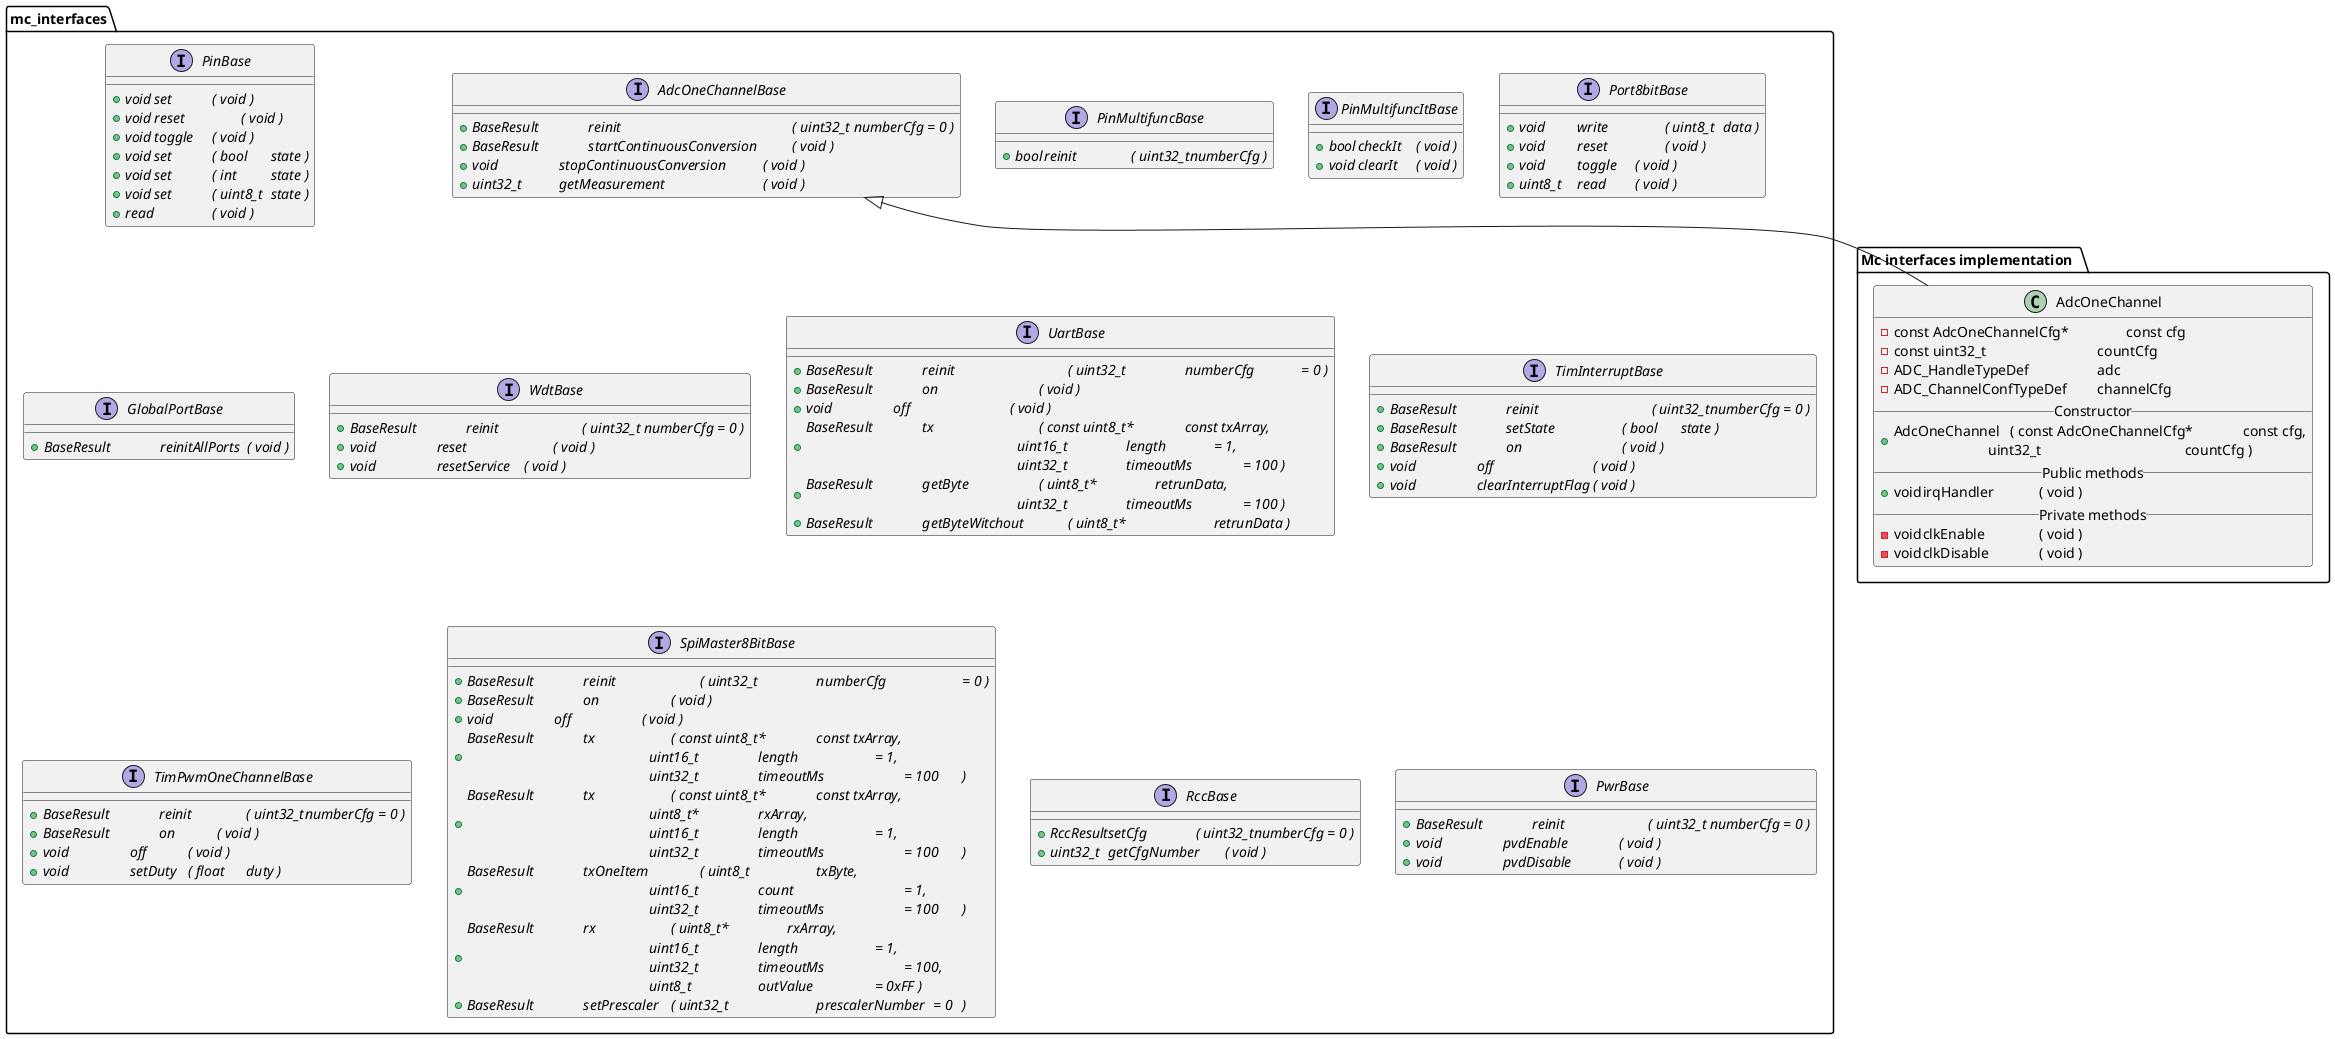 @startuml

/' Интерфейсы периферии МК '/
package mc_interfaces {

interface PinBase {
	{abstract}{method}+	void	set		( void )
	{abstract}{method}+	void	reset		( void )
	{abstract}{method}+	void	toggle	( void )
	{abstract}{method}+	void	set		( bool	state )
	{abstract}{method}+	void	set		( int		state )
	{abstract}{method}+	void	set		( uint8_t	state )
	{abstract}{method}+	read			( void )
}

interface PinMultifuncBase {
	{abstract}{method}+	bool	reinit		( uint32_t	numberCfg )
}

interface PinMultifuncItBase {
	{abstract}{method}+	bool	checkIt	( void )
	{abstract}{method}+	void	clearIt	( void )
}

interface Port8bitBase {
	{abstract}{method}+	void		write		( uint8_t	data )
	{abstract}{method}+	void		reset		( void )
	{abstract}{method}+	void		toggle	( void )	
	{abstract}{method}+	uint8_t	read		( void )	
}

interface GlobalPortBase {
	{abstract}{method}+	BaseResult		reinitAllPorts	( void )
}

interface WdtBase {
	{abstract}{method}+	BaseResult		reinit			( uint32_t numberCfg = 0 )
	{abstract}{method}+	void			reset			( void )	
	{abstract}{method}+	void			resetService	( void )
}

interface UartBase {
	{abstract}{method}+	BaseResult		reinit				( uint32_t			numberCfg		= 0 )
	{abstract}{method}+	BaseResult		on				( void )	
	{abstract}{method}+	void			off				( void )
	{abstract}{method}+	BaseResult		tx				( const uint8_t*		const txArray,\n\t\t\t\t\t\t\t  uint16_t			length		= 1,\n\t\t\t\t\t\t\t  uint32_t			timeoutMs		= 100 )
	{abstract}{method}+	BaseResult		getByte			( uint8_t*			retrunData,\n\t\t\t\t\t\t\t  uint32_t			timeoutMs		= 100 )
	{abstract}{method}+	BaseResult		getByteWitchout		( uint8_t* 			retrunData )

}

interface TimInterruptBase {
	{abstract}{method}+	BaseResult		reinit				( uint32_t	numberCfg = 0 )
	{abstract}{method}+	BaseResult		setState			( bool	state )
	{abstract}{method}+	BaseResult		on				( void )
	{abstract}{method}+	void			off				( void )
	{abstract}{method}+	void			clearInterruptFlag	( void )
}

interface TimPwmOneChannelBase {
	{abstract}{method}+	BaseResult		reinit		( uint32_t	numberCfg = 0 )
	{abstract}{method}+	BaseResult		on		( void )
	{abstract}{method}+	void			off		( void )	
	{abstract}{method}+	void			setDuty	( float	duty )
}

interface SpiMaster8BitBase {	
	{abstract}{method}+	BaseResult		reinit			( uint32_t			numberCfg			= 0 )
	{abstract}{method}+	BaseResult		on			( void )
	{abstract}{method}+	void			off			( void )	
	{abstract}{method}+	BaseResult		tx			( const uint8_t*		const txArray,\n\t\t\t\t\t\t  uint16_t			length			= 1,\n\t\t\t\t\t\t  uint32_t			timeoutMs			= 100	)
	{abstract}{method}+	BaseResult		tx			( const uint8_t*		const txArray,\n\t\t\t\t\t\t  uint8_t*			rxArray,\n\t\t\t\t\t\t  uint16_t			length			= 1,\n\t\t\t\t\t\t  uint32_t			timeoutMs			= 100	)
	{abstract}{method}+	BaseResult		txOneItem 		( uint8_t			txByte,\n\t\t\t\t\t\t  uint16_t			count				= 1,\n\t\t\t\t\t\t  uint32_t			timeoutMs			= 100	)
	{abstract}{method}+	BaseResult		rx			( uint8_t*			rxArray,\n\t\t\t\t\t\t  uint16_t			length			= 1,\n\t\t\t\t\t\t  uint32_t			timeoutMs			= 100,\n\t\t\t\t\t\t  uint8_t			outValue			= 0xFF )
	{abstract}{method}+	BaseResult		setPrescaler	( uint32_t 			prescalerNumber	= 0	)
}

interface RccBase {
	{abstract}{method}+	RccResult	setCfg		( uint32_t	numberCfg = 0 )
	{abstract}{method}+	uint32_t	getCfgNumber	( void )	
}

interface PwrBase {
	{abstract}{method}+	BaseResult		reinit			( uint32_t numberCfg = 0 )
	{abstract}{method}+	void			pvdEnable		( void )	
	{abstract}{method}+	void			pvdDisable		( void )
}

interface AdcOneChannelBase {
	{abstract}{method}+	BaseResult		reinit						( uint32_t numberCfg = 0 )
	{abstract}{method}+	BaseResult		startContinuousConversion		( void )
	{abstract}{method}+	void			stopContinuousConversion		( void )
	{abstract}{method}+	uint32_t		getMeasurement				( void )
}

}

/' Реализация интерфейсов периферии МК '/
package "Mc interfaces implementation  " {

class AdcOneChannel {
	{field}-	const AdcOneChannelCfg*		const cfg
	{field}-	const uint32_t				countCfg
	{field}-	ADC_HandleTypeDef			adc
	{field}-	ADC_ChannelConfTypeDef		channelCfg
	__Constructor__
	{method}+AdcOneChannel	( const AdcOneChannelCfg*		const cfg,\n\t\t\t  uint32_t\t\t\t\t\tcountCfg )
	__Public methods__
	{method}+	void	irqHandler		( void )
	__Private methods__
	{method}-	void	clkEnable		( void )
	{method}-	void	clkDisable		( void )
}

AdcOneChannelBase <|-- AdcOneChannel

}
/'
interface {
	{abstract}{method}+	
}
'/


@enduml